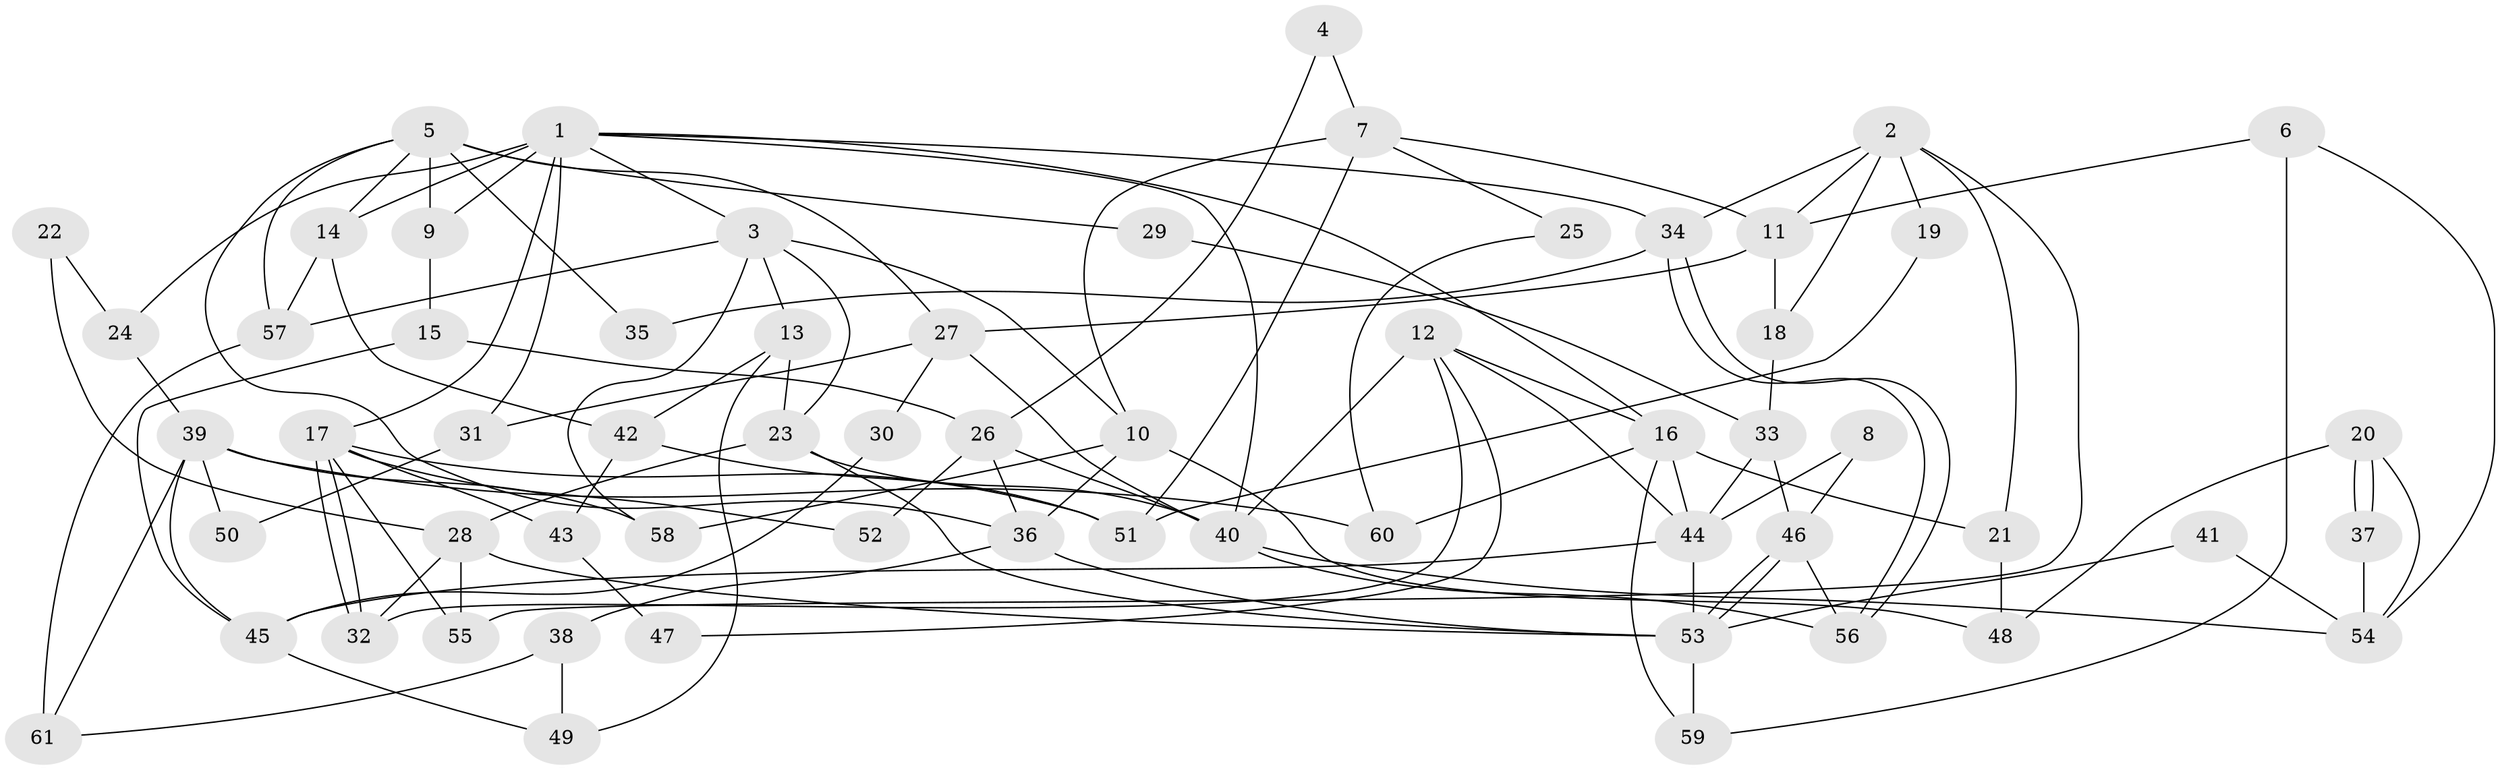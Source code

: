 // coarse degree distribution, {2: 0.20930232558139536, 5: 0.2558139534883721, 6: 0.09302325581395349, 4: 0.20930232558139536, 3: 0.13953488372093023, 7: 0.046511627906976744, 13: 0.023255813953488372, 10: 0.023255813953488372}
// Generated by graph-tools (version 1.1) at 2025/37/03/04/25 23:37:07]
// undirected, 61 vertices, 122 edges
graph export_dot {
  node [color=gray90,style=filled];
  1;
  2;
  3;
  4;
  5;
  6;
  7;
  8;
  9;
  10;
  11;
  12;
  13;
  14;
  15;
  16;
  17;
  18;
  19;
  20;
  21;
  22;
  23;
  24;
  25;
  26;
  27;
  28;
  29;
  30;
  31;
  32;
  33;
  34;
  35;
  36;
  37;
  38;
  39;
  40;
  41;
  42;
  43;
  44;
  45;
  46;
  47;
  48;
  49;
  50;
  51;
  52;
  53;
  54;
  55;
  56;
  57;
  58;
  59;
  60;
  61;
  1 -- 40;
  1 -- 17;
  1 -- 3;
  1 -- 9;
  1 -- 14;
  1 -- 16;
  1 -- 24;
  1 -- 31;
  1 -- 34;
  2 -- 11;
  2 -- 34;
  2 -- 18;
  2 -- 19;
  2 -- 21;
  2 -- 55;
  3 -- 13;
  3 -- 10;
  3 -- 23;
  3 -- 57;
  3 -- 58;
  4 -- 7;
  4 -- 26;
  5 -- 36;
  5 -- 57;
  5 -- 9;
  5 -- 14;
  5 -- 27;
  5 -- 29;
  5 -- 35;
  6 -- 59;
  6 -- 54;
  6 -- 11;
  7 -- 11;
  7 -- 10;
  7 -- 25;
  7 -- 51;
  8 -- 44;
  8 -- 46;
  9 -- 15;
  10 -- 58;
  10 -- 36;
  10 -- 48;
  11 -- 27;
  11 -- 18;
  12 -- 32;
  12 -- 44;
  12 -- 16;
  12 -- 40;
  12 -- 47;
  13 -- 42;
  13 -- 23;
  13 -- 49;
  14 -- 42;
  14 -- 57;
  15 -- 26;
  15 -- 45;
  16 -- 21;
  16 -- 44;
  16 -- 59;
  16 -- 60;
  17 -- 32;
  17 -- 32;
  17 -- 55;
  17 -- 43;
  17 -- 51;
  17 -- 52;
  18 -- 33;
  19 -- 51;
  20 -- 37;
  20 -- 37;
  20 -- 48;
  20 -- 54;
  21 -- 48;
  22 -- 24;
  22 -- 28;
  23 -- 53;
  23 -- 28;
  23 -- 40;
  24 -- 39;
  25 -- 60;
  26 -- 40;
  26 -- 36;
  26 -- 52;
  27 -- 40;
  27 -- 30;
  27 -- 31;
  28 -- 53;
  28 -- 32;
  28 -- 55;
  29 -- 33;
  30 -- 45;
  31 -- 50;
  33 -- 46;
  33 -- 44;
  34 -- 56;
  34 -- 56;
  34 -- 35;
  36 -- 53;
  36 -- 38;
  37 -- 54;
  38 -- 49;
  38 -- 61;
  39 -- 45;
  39 -- 61;
  39 -- 50;
  39 -- 58;
  39 -- 60;
  40 -- 54;
  40 -- 56;
  41 -- 54;
  41 -- 53;
  42 -- 51;
  42 -- 43;
  43 -- 47;
  44 -- 45;
  44 -- 53;
  45 -- 49;
  46 -- 53;
  46 -- 53;
  46 -- 56;
  53 -- 59;
  57 -- 61;
}
